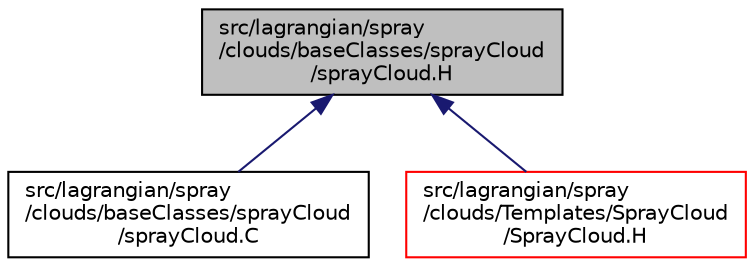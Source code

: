 digraph "src/lagrangian/spray/clouds/baseClasses/sprayCloud/sprayCloud.H"
{
  bgcolor="transparent";
  edge [fontname="Helvetica",fontsize="10",labelfontname="Helvetica",labelfontsize="10"];
  node [fontname="Helvetica",fontsize="10",shape=record];
  Node1 [label="src/lagrangian/spray\l/clouds/baseClasses/sprayCloud\l/sprayCloud.H",height=0.2,width=0.4,color="black", fillcolor="grey75", style="filled", fontcolor="black"];
  Node1 -> Node2 [dir="back",color="midnightblue",fontsize="10",style="solid",fontname="Helvetica"];
  Node2 [label="src/lagrangian/spray\l/clouds/baseClasses/sprayCloud\l/sprayCloud.C",height=0.2,width=0.4,color="black",URL="$a07283.html"];
  Node1 -> Node3 [dir="back",color="midnightblue",fontsize="10",style="solid",fontname="Helvetica"];
  Node3 [label="src/lagrangian/spray\l/clouds/Templates/SprayCloud\l/SprayCloud.H",height=0.2,width=0.4,color="red",URL="$a07287.html"];
}
